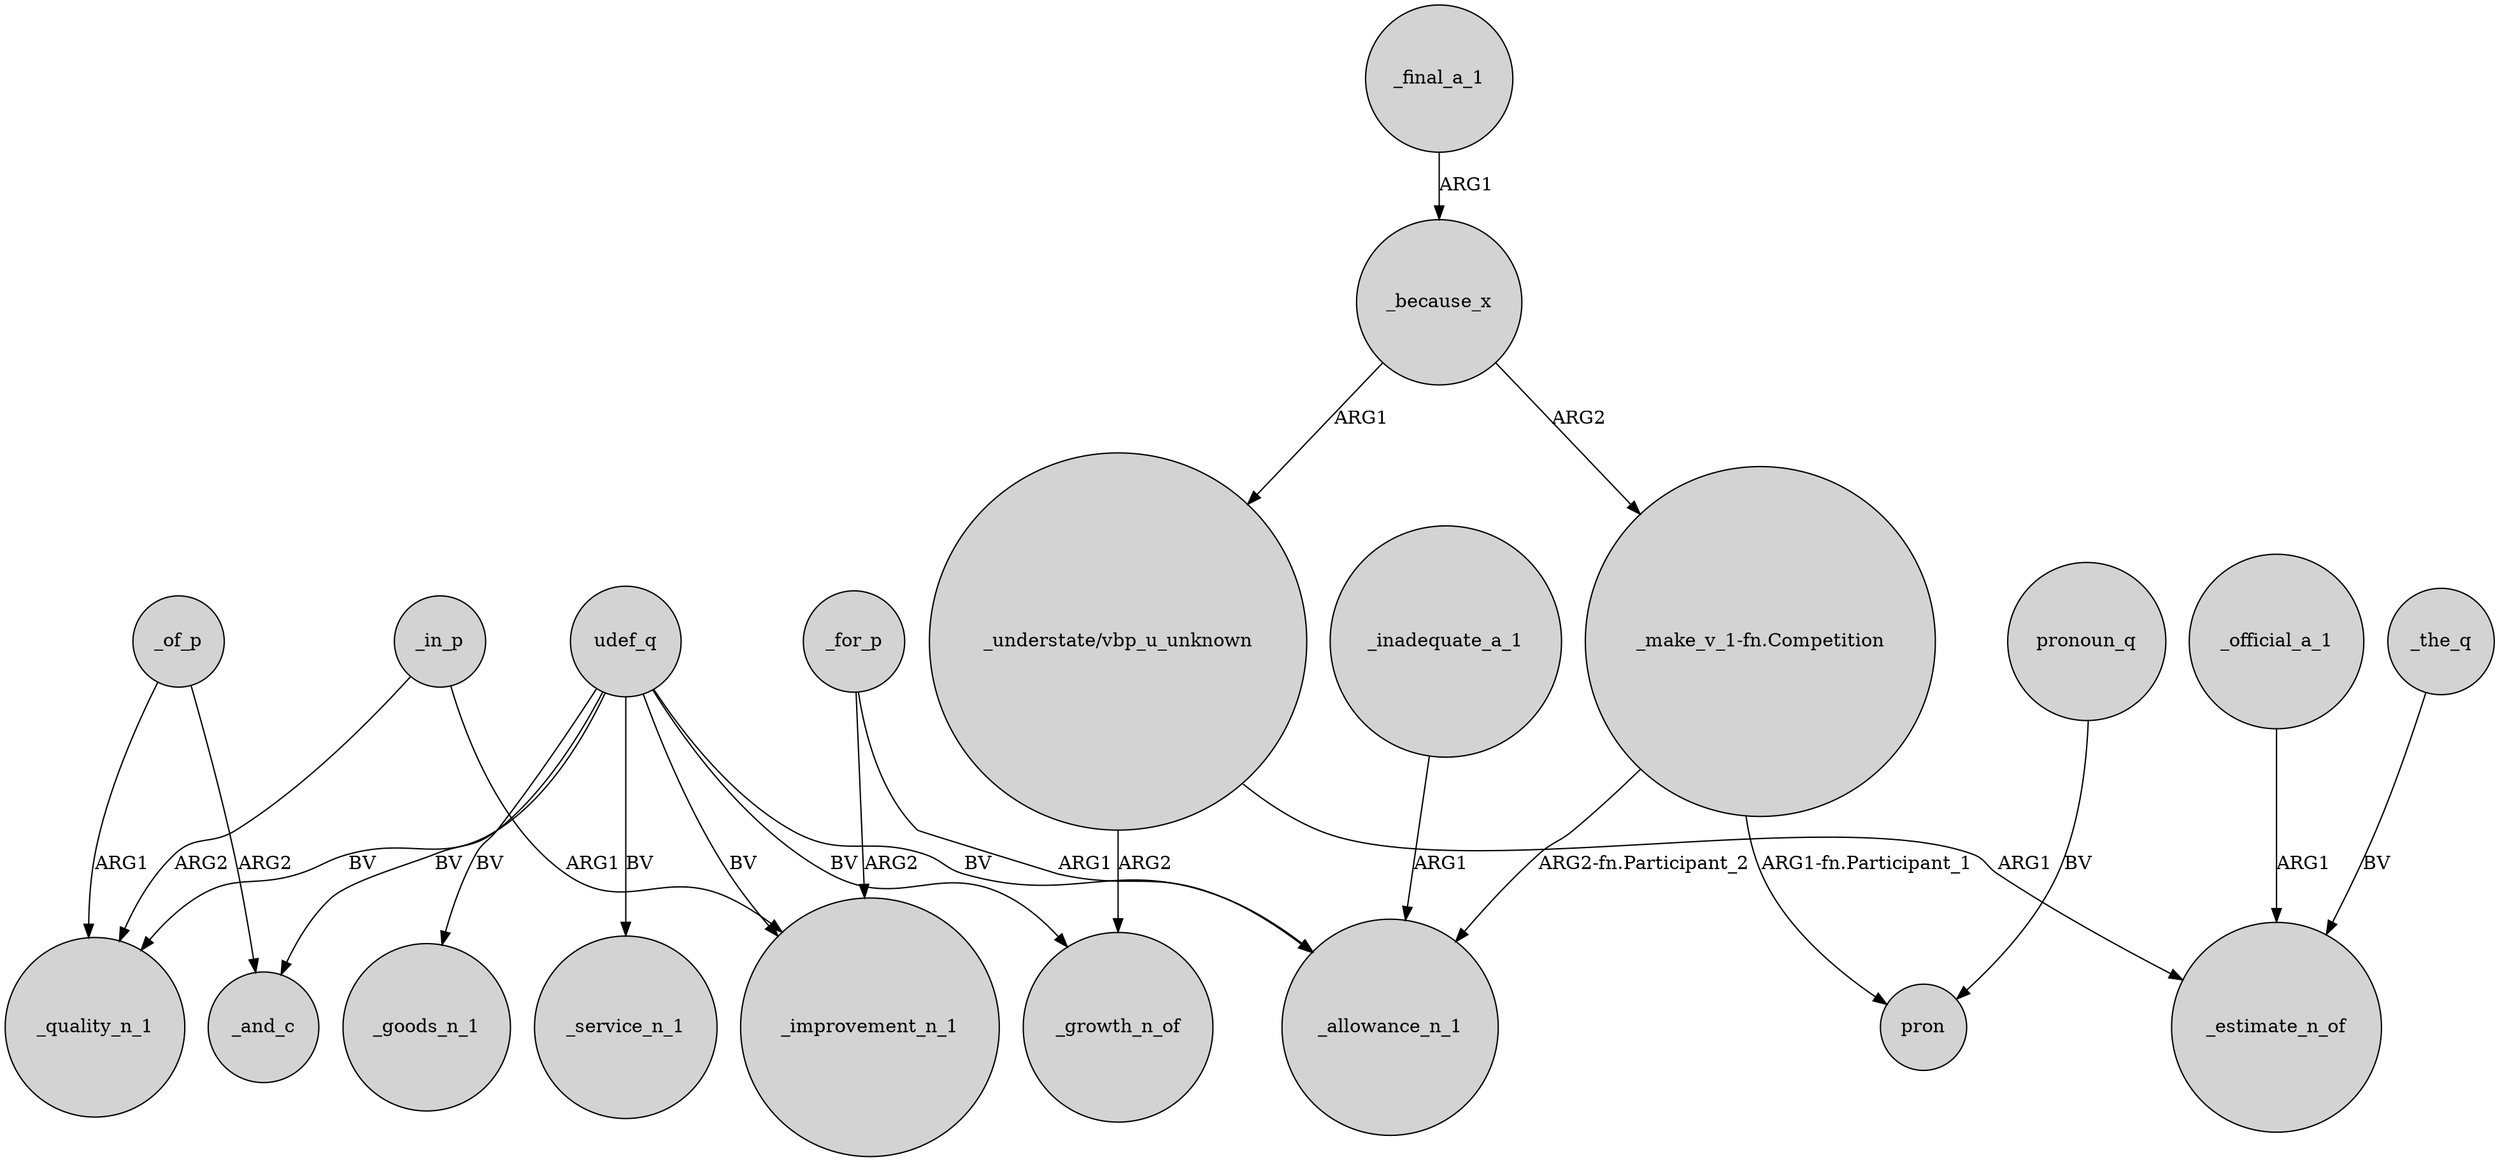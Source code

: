 digraph {
	node [shape=circle style=filled]
	_in_p -> _quality_n_1 [label=ARG2]
	udef_q -> _service_n_1 [label=BV]
	_of_p -> _and_c [label=ARG2]
	"_understate/vbp_u_unknown" -> _estimate_n_of [label=ARG1]
	_official_a_1 -> _estimate_n_of [label=ARG1]
	udef_q -> _improvement_n_1 [label=BV]
	"_understate/vbp_u_unknown" -> _growth_n_of [label=ARG2]
	_of_p -> _quality_n_1 [label=ARG1]
	_final_a_1 -> _because_x [label=ARG1]
	"_make_v_1-fn.Competition" -> _allowance_n_1 [label="ARG2-fn.Participant_2"]
	udef_q -> _and_c [label=BV]
	_for_p -> _improvement_n_1 [label=ARG2]
	pronoun_q -> pron [label=BV]
	_because_x -> "_understate/vbp_u_unknown" [label=ARG1]
	_because_x -> "_make_v_1-fn.Competition" [label=ARG2]
	udef_q -> _quality_n_1 [label=BV]
	"_make_v_1-fn.Competition" -> pron [label="ARG1-fn.Participant_1"]
	udef_q -> _allowance_n_1 [label=BV]
	_for_p -> _allowance_n_1 [label=ARG1]
	udef_q -> _goods_n_1 [label=BV]
	udef_q -> _growth_n_of [label=BV]
	_in_p -> _improvement_n_1 [label=ARG1]
	_inadequate_a_1 -> _allowance_n_1 [label=ARG1]
	_the_q -> _estimate_n_of [label=BV]
}
